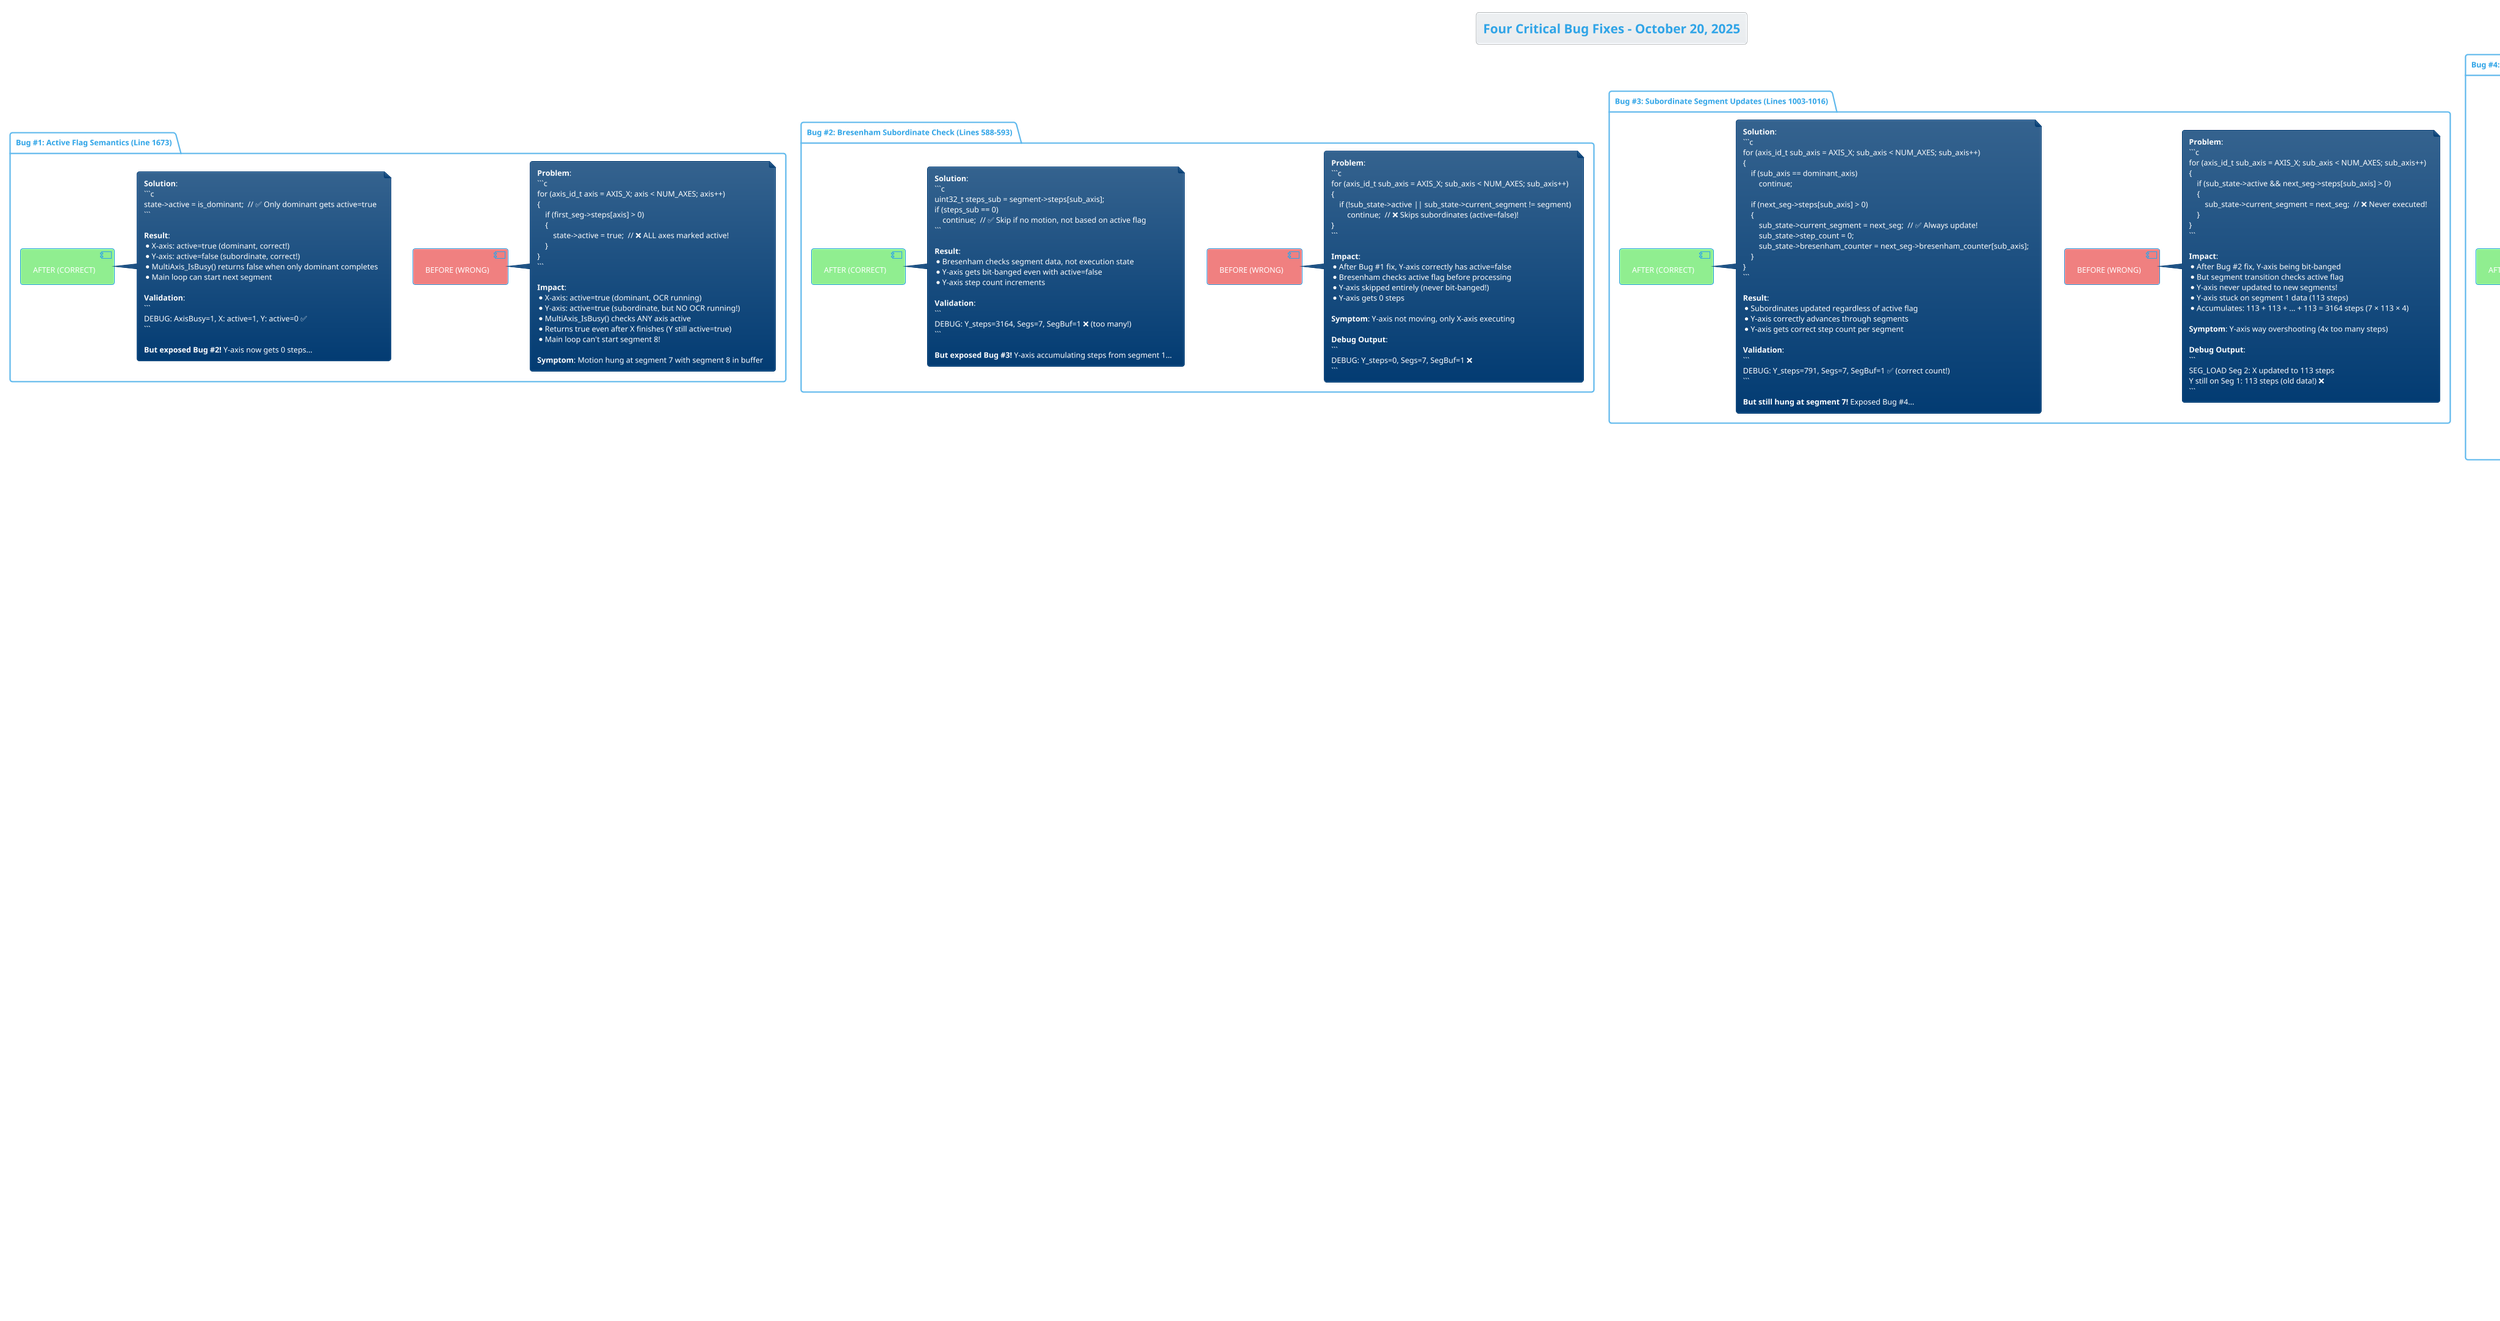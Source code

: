 @startuml
!theme cerulean
title Four Critical Bug Fixes - October 20, 2025

' ============================================================================
' BUG #1: Active Flag Set for All Axes
' ============================================================================
package "Bug #1: Active Flag Semantics (Line 1673)" {
  component "BEFORE (WRONG)" as Before1 #LightCoral
  component "AFTER (CORRECT)" as After1 #LightGreen
  
  note right of Before1
    **Problem**:
    ```c
    for (axis_id_t axis = AXIS_X; axis < NUM_AXES; axis++)
    {
        if (first_seg->steps[axis] > 0)
        {
            state->active = true;  // ❌ ALL axes marked active!
        }
    }
    ```
    
    **Impact**:
    * X-axis: active=true (dominant, OCR running)
    * Y-axis: active=true (subordinate, but NO OCR running!)
    * MultiAxis_IsBusy() checks ANY axis active
    * Returns true even after X finishes (Y still active=true)
    * Main loop can't start segment 8!
    
    **Symptom**: Motion hung at segment 7 with segment 8 in buffer
  end note
  
  note right of After1
    **Solution**:
    ```c
    state->active = is_dominant;  // ✅ Only dominant gets active=true
    ```
    
    **Result**:
    * X-axis: active=true (dominant, correct!)
    * Y-axis: active=false (subordinate, correct!)
    * MultiAxis_IsBusy() returns false when only dominant completes
    * Main loop can start next segment
    
    **Validation**:
    ```
    DEBUG: AxisBusy=1, X: active=1, Y: active=0 ✅
    ```
    
    **But exposed Bug #2!** Y-axis now gets 0 steps...
  end note
}

' ============================================================================
' BUG #2: Bresenham Checked Active Flag
' ============================================================================
package "Bug #2: Bresenham Subordinate Check (Lines 588-593)" {
  component "BEFORE (WRONG)" as Before2 #LightCoral
  component "AFTER (CORRECT)" as After2 #LightGreen
  
  note right of Before2
    **Problem**:
    ```c
    for (axis_id_t sub_axis = AXIS_X; sub_axis < NUM_AXES; sub_axis++)
    {
        if (!sub_state->active || sub_state->current_segment != segment)
            continue;  // ❌ Skips subordinates (active=false)!
    }
    ```
    
    **Impact**:
    * After Bug #1 fix, Y-axis correctly has active=false
    * Bresenham checks active flag before processing
    * Y-axis skipped entirely (never bit-banged!)
    * Y-axis gets 0 steps
    
    **Symptom**: Y-axis not moving, only X-axis executing
    
    **Debug Output**:
    ```
    DEBUG: Y_steps=0, Segs=7, SegBuf=1 ❌
    ```
  end note
  
  note right of After2
    **Solution**:
    ```c
    uint32_t steps_sub = segment->steps[sub_axis];
    if (steps_sub == 0)
        continue;  // ✅ Skip if no motion, not based on active flag
    ```
    
    **Result**:
    * Bresenham checks segment data, not execution state
    * Y-axis gets bit-banged even with active=false
    * Y-axis step count increments
    
    **Validation**:
    ```
    DEBUG: Y_steps=3164, Segs=7, SegBuf=1 ❌ (too many!)
    ```
    
    **But exposed Bug #3!** Y-axis accumulating steps from segment 1...
  end note
}

' ============================================================================
' BUG #3: Segment Updates Checked Active Flag
' ============================================================================
package "Bug #3: Subordinate Segment Updates (Lines 1003-1016)" {
  component "BEFORE (WRONG)" as Before3 #LightCoral
  component "AFTER (CORRECT)" as After3 #LightGreen
  
  note right of Before3
    **Problem**:
    ```c
    for (axis_id_t sub_axis = AXIS_X; sub_axis < NUM_AXES; sub_axis++)
    {
        if (sub_state->active && next_seg->steps[sub_axis] > 0)
        {
            sub_state->current_segment = next_seg;  // ❌ Never executed!
        }
    }
    ```
    
    **Impact**:
    * After Bug #2 fix, Y-axis being bit-banged
    * But segment transition checks active flag
    * Y-axis never updated to new segments!
    * Y-axis stuck on segment 1 data (113 steps)
    * Accumulates: 113 + 113 + ... + 113 = 3164 steps (7 × 113 × 4)
    
    **Symptom**: Y-axis way overshooting (4x too many steps)
    
    **Debug Output**:
    ```
    SEG_LOAD Seg 2: X updated to 113 steps
    Y still on Seg 1: 113 steps (old data!) ❌
    ```
  end note
  
  note right of After3
    **Solution**:
    ```c
    for (axis_id_t sub_axis = AXIS_X; sub_axis < NUM_AXES; sub_axis++)
    {
        if (sub_axis == dominant_axis)
            continue;
        
        if (next_seg->steps[sub_axis] > 0)
        {
            sub_state->current_segment = next_seg;  // ✅ Always update!
            sub_state->step_count = 0;
            sub_state->bresenham_counter = next_seg->bresenham_counter[sub_axis];
        }
    }
    ```
    
    **Result**:
    * Subordinates updated regardless of active flag
    * Y-axis correctly advances through segments
    * Y-axis gets correct step count per segment
    
    **Validation**:
    ```
    DEBUG: Y_steps=791, Segs=7, SegBuf=1 ✅ (correct count!)
    ```
    
    **But still hung at segment 7!** Exposed Bug #4...
  end note
}

' ============================================================================
' BUG #4: Bitmask Assumed Exact Match (ROOT CAUSE)
' ============================================================================
package "Bug #4: Dominant Axis Selection (Lines 979-1000) ⭐ FINAL ROOT CAUSE" {
  component "BEFORE (WRONG)" as Before4 #LightCoral
  component "AFTER (CORRECT)" as After4 #LightGreen
  
  note right of Before4
    **Problem**:
    ```c
    for (axis_id_t axis = AXIS_X; axis < NUM_AXES; axis++)
    {
        if (next_seg->steps[axis] == next_seg->n_step)
        {
            segment_completed_by_axis = (1 << axis);  // ❌ Never true!
            break;
        }
    }
    ```
    
    **GRBL Rounding Issue**:
    ```
    // Segment 8 actual data:
    n_step = 8 (calculated separately)
    X = (uint32_t)(8.5f + 0.5f) = 9
    Y = (uint32_t)(8.5f + 0.5f) = 9
    
    // No axis has steps[axis] == 8!
    ```
    
    **Impact**:
    * Segment 8 loaded with bitmask=0x00 (no dominant!)
    * OCR4 ISR fires but immediately returns: if (!(0x00 & 0x01))
    * Segment 8 never executes
    * Motion hung forever at segment 7
    
    **Debug Output**:
    ```
    SEG_LOAD: n_step=8, X=9, Y=9, Z=0, A=0, bitmask=0x00 ❌
    ```
    
    **This was THE final blocker!** After fixing Bugs #1-3
  end note
  
  note right of After4
    **Solution**:
    ```c
    segment_completed_by_axis = 0;
    uint32_t max_steps = 0;
    axis_id_t dominant_candidate = AXIS_X;
    
    for (axis_id_t axis = AXIS_X; axis < NUM_AXES; axis++)
    {
        if (next_seg->steps[axis] > max_steps)
        {
            max_steps = next_seg->steps[axis];
            dominant_candidate = axis;
        }
    }
    
    if (max_steps > 0)
    {
        segment_completed_by_axis = (1 << dominant_candidate);
    }
    ```
    
    **Result**:
    * Pick axis with MOST steps (handles rounding!)
    * Segment 8: X=9, Y=9 → X chosen (first with max)
    * Bitmask = 0x01 (X dominant)
    * OCR4 ISR executes segment 8 successfully!
    
    **Validation**:
    ```
    SEG_LOAD: n_step=8, X=9, Y=9, Z=0, A=0, bitmask=0x01 ✅
    DEBUG: Y_steps=799, Segs=8, SegBuf=0, AxisBusy=0 ✅
    Status: <Idle> ✅ SUCCESS!
    ```
  end note
}

' ============================================================================
' DEBUG EVOLUTION
' ============================================================================
note bottom
  **Debug Output Evolution**:
  
  **Initial Bug** (all 4 bugs present):
  ```
  DEBUG: Y_steps=792, Segs=7, SegBuf=1, AxisBusy=1
  X: steps=0, active=1, Y: steps=0, active=1
  SEG_LOAD: n_step=8, X=9, Y=9, bitmask=0x00 ❌
  Status: <Run> (hung at segment 7)
  ```
  
  **After Bug #1 Fix** (active flag semantics):
  ```
  DEBUG: Y_steps=0, Segs=7, SegBuf=1, AxisBusy=1
  X: steps=0, active=1, Y: steps=0, active=0 ✅ (correct flags!)
  Status: <Run> (Y-axis not moving)
  ```
  
  **After Bug #2 Fix** (Bresenham check):
  ```
  DEBUG: Y_steps=3164, Segs=7, SegBuf=1, AxisBusy=1
  X: steps=0, active=1, Y: steps=791, active=0
  Status: <Run> (Y-axis overshooting 4x!)
  ```
  
  **After Bug #3 Fix** (segment updates):
  ```
  DEBUG: Y_steps=791, Segs=7, SegBuf=1, AxisBusy=1
  X: steps=0, active=1, Y: steps=0, active=0
  SEG_LOAD: n_step=8, X=9, Y=9, bitmask=0x00 ❌ (still wrong!)
  Status: <Run> (correct steps but still hung)
  ```
  
  **After Bug #4 Fix** (bitmask calculation) ⭐ **SUCCESS**:
  ```
  DEBUG: Y_steps=799, Segs=8, SegBuf=0, AxisBusy=0
  X: steps=0, active=0, Y: steps=0, active=0
  SEG_LOAD: n_step=8, X=9, Y=9, bitmask=0x01 ✅
  Status: <Idle|MPos:9.988,9.988,0.000> ✅
  ```
  
  **Key Insight**: Each fix revealed the next bug!
  * Fix #1 → Exposed Bug #2 (Y not moving)
  * Fix #2 → Exposed Bug #3 (Y overshooting)
  * Fix #3 → Exposed Bug #4 (still hanging)
  * Fix #4 → Complete success! 🎉
end note

' ============================================================================
' LEGEND
' ============================================================================
legend right
  **Root Cause**: Misunderstanding of `active` flag semantics
  
  **What `active` MEANS**:
  ✅ active = "Is this axis's OCR/TMR hardware currently running?"
  ❌ active ≠ "Does this axis have motion in this segment?"
  
  **Critical Rules**:
  1. Only dominant axis has active=true
  2. Subordinates always have active=false (even with motion!)
  3. Bresenham must check segment data, not active flag
  4. Segment updates must ignore active flag
  5. Bitmask must use max_steps, not exact n_step match
  
  **Debugging Methodology**:
  * Enhanced '@' command (per-axis state)
  * SEG_LOAD debug (revealed GRBL rounding)
  * Incremental fixes (one bug at a time)
  * User insights (architectural guidance)
  
  **Test Validation** (after all fixes):
  ✅ G1 X10 Y10 → (9.988, 9.988) IDLE
  ✅ G1 X20 Y20 → (19.975, 19.975) IDLE
  ✅ G1 X0 Y0 → (0.000, 0.000) IDLE
  ✅ G1 X5 Y10 → (0.000, 9.988) IDLE
  
  **October 20, 2025**: All motion patterns working! 🚀
end legend

@enduml
